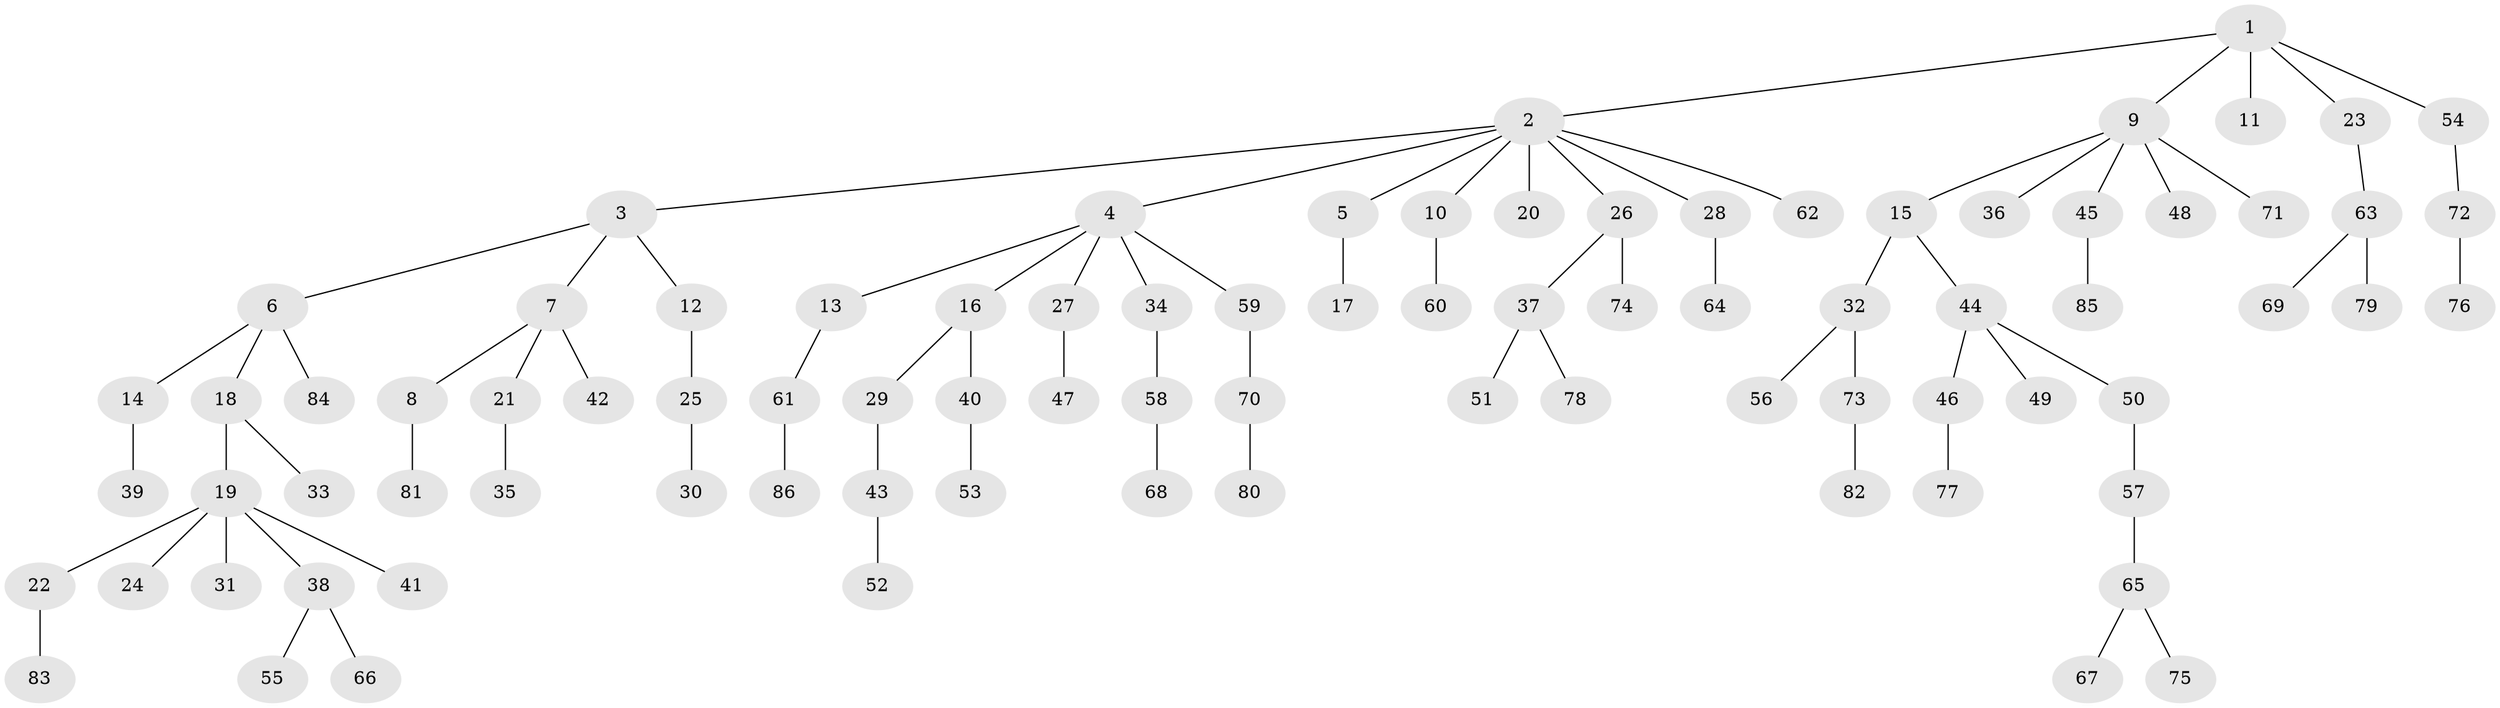 // Generated by graph-tools (version 1.1) at 2025/26/03/09/25 03:26:29]
// undirected, 86 vertices, 85 edges
graph export_dot {
graph [start="1"]
  node [color=gray90,style=filled];
  1;
  2;
  3;
  4;
  5;
  6;
  7;
  8;
  9;
  10;
  11;
  12;
  13;
  14;
  15;
  16;
  17;
  18;
  19;
  20;
  21;
  22;
  23;
  24;
  25;
  26;
  27;
  28;
  29;
  30;
  31;
  32;
  33;
  34;
  35;
  36;
  37;
  38;
  39;
  40;
  41;
  42;
  43;
  44;
  45;
  46;
  47;
  48;
  49;
  50;
  51;
  52;
  53;
  54;
  55;
  56;
  57;
  58;
  59;
  60;
  61;
  62;
  63;
  64;
  65;
  66;
  67;
  68;
  69;
  70;
  71;
  72;
  73;
  74;
  75;
  76;
  77;
  78;
  79;
  80;
  81;
  82;
  83;
  84;
  85;
  86;
  1 -- 2;
  1 -- 9;
  1 -- 11;
  1 -- 23;
  1 -- 54;
  2 -- 3;
  2 -- 4;
  2 -- 5;
  2 -- 10;
  2 -- 20;
  2 -- 26;
  2 -- 28;
  2 -- 62;
  3 -- 6;
  3 -- 7;
  3 -- 12;
  4 -- 13;
  4 -- 16;
  4 -- 27;
  4 -- 34;
  4 -- 59;
  5 -- 17;
  6 -- 14;
  6 -- 18;
  6 -- 84;
  7 -- 8;
  7 -- 21;
  7 -- 42;
  8 -- 81;
  9 -- 15;
  9 -- 36;
  9 -- 45;
  9 -- 48;
  9 -- 71;
  10 -- 60;
  12 -- 25;
  13 -- 61;
  14 -- 39;
  15 -- 32;
  15 -- 44;
  16 -- 29;
  16 -- 40;
  18 -- 19;
  18 -- 33;
  19 -- 22;
  19 -- 24;
  19 -- 31;
  19 -- 38;
  19 -- 41;
  21 -- 35;
  22 -- 83;
  23 -- 63;
  25 -- 30;
  26 -- 37;
  26 -- 74;
  27 -- 47;
  28 -- 64;
  29 -- 43;
  32 -- 56;
  32 -- 73;
  34 -- 58;
  37 -- 51;
  37 -- 78;
  38 -- 55;
  38 -- 66;
  40 -- 53;
  43 -- 52;
  44 -- 46;
  44 -- 49;
  44 -- 50;
  45 -- 85;
  46 -- 77;
  50 -- 57;
  54 -- 72;
  57 -- 65;
  58 -- 68;
  59 -- 70;
  61 -- 86;
  63 -- 69;
  63 -- 79;
  65 -- 67;
  65 -- 75;
  70 -- 80;
  72 -- 76;
  73 -- 82;
}
